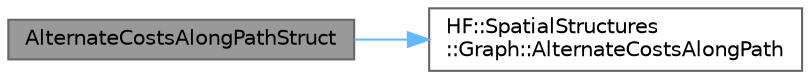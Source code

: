 digraph "AlternateCostsAlongPathStruct"
{
 // LATEX_PDF_SIZE
  bgcolor="transparent";
  edge [fontname=Helvetica,fontsize=10,labelfontname=Helvetica,labelfontsize=10];
  node [fontname=Helvetica,fontsize=10,shape=box,height=0.2,width=0.4];
  rankdir="LR";
  Node1 [label="AlternateCostsAlongPathStruct",height=0.2,width=0.4,color="gray40", fillcolor="grey60", style="filled", fontcolor="black",tooltip="Get the alternate costs of traversing a given path."];
  Node1 -> Node2 [color="steelblue1",style="solid"];
  Node2 [label="HF::SpatialStructures\l::Graph::AlternateCostsAlongPath",height=0.2,width=0.4,color="grey40", fillcolor="white", style="filled",URL="$a01551.html#a0fb4bbcb7d8b4b9c58b172fa71548890",tooltip="Computes an alternate cost type between nodes along a path."];
}

